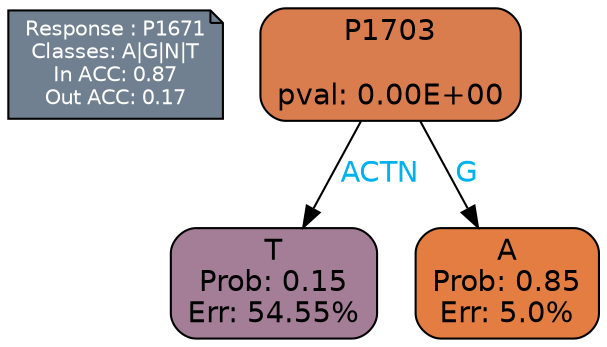 digraph Tree {
node [shape=box, style="filled, rounded", color="black", fontname=helvetica] ;
graph [ranksep=equally, splines=polylines, bgcolor=transparent, dpi=600] ;
edge [fontname=helvetica] ;
LEGEND [label="Response : P1671
Classes: A|G|N|T
In ACC: 0.87
Out ACC: 0.17
",shape=note,align=left,style=filled,fillcolor="slategray",fontcolor="white",fontsize=10];1 [label="P1703

pval: 0.00E+00", fillcolor="#da7d4e"] ;
2 [label="T
Prob: 0.15
Err: 54.55%", fillcolor="#a37e96"] ;
3 [label="A
Prob: 0.85
Err: 5.0%", fillcolor="#e47d41"] ;
1 -> 2 [label="ACTN",fontcolor=deepskyblue2] ;
1 -> 3 [label="G",fontcolor=deepskyblue2] ;
{rank = same; 2;3;}{rank = same; LEGEND;1;}}